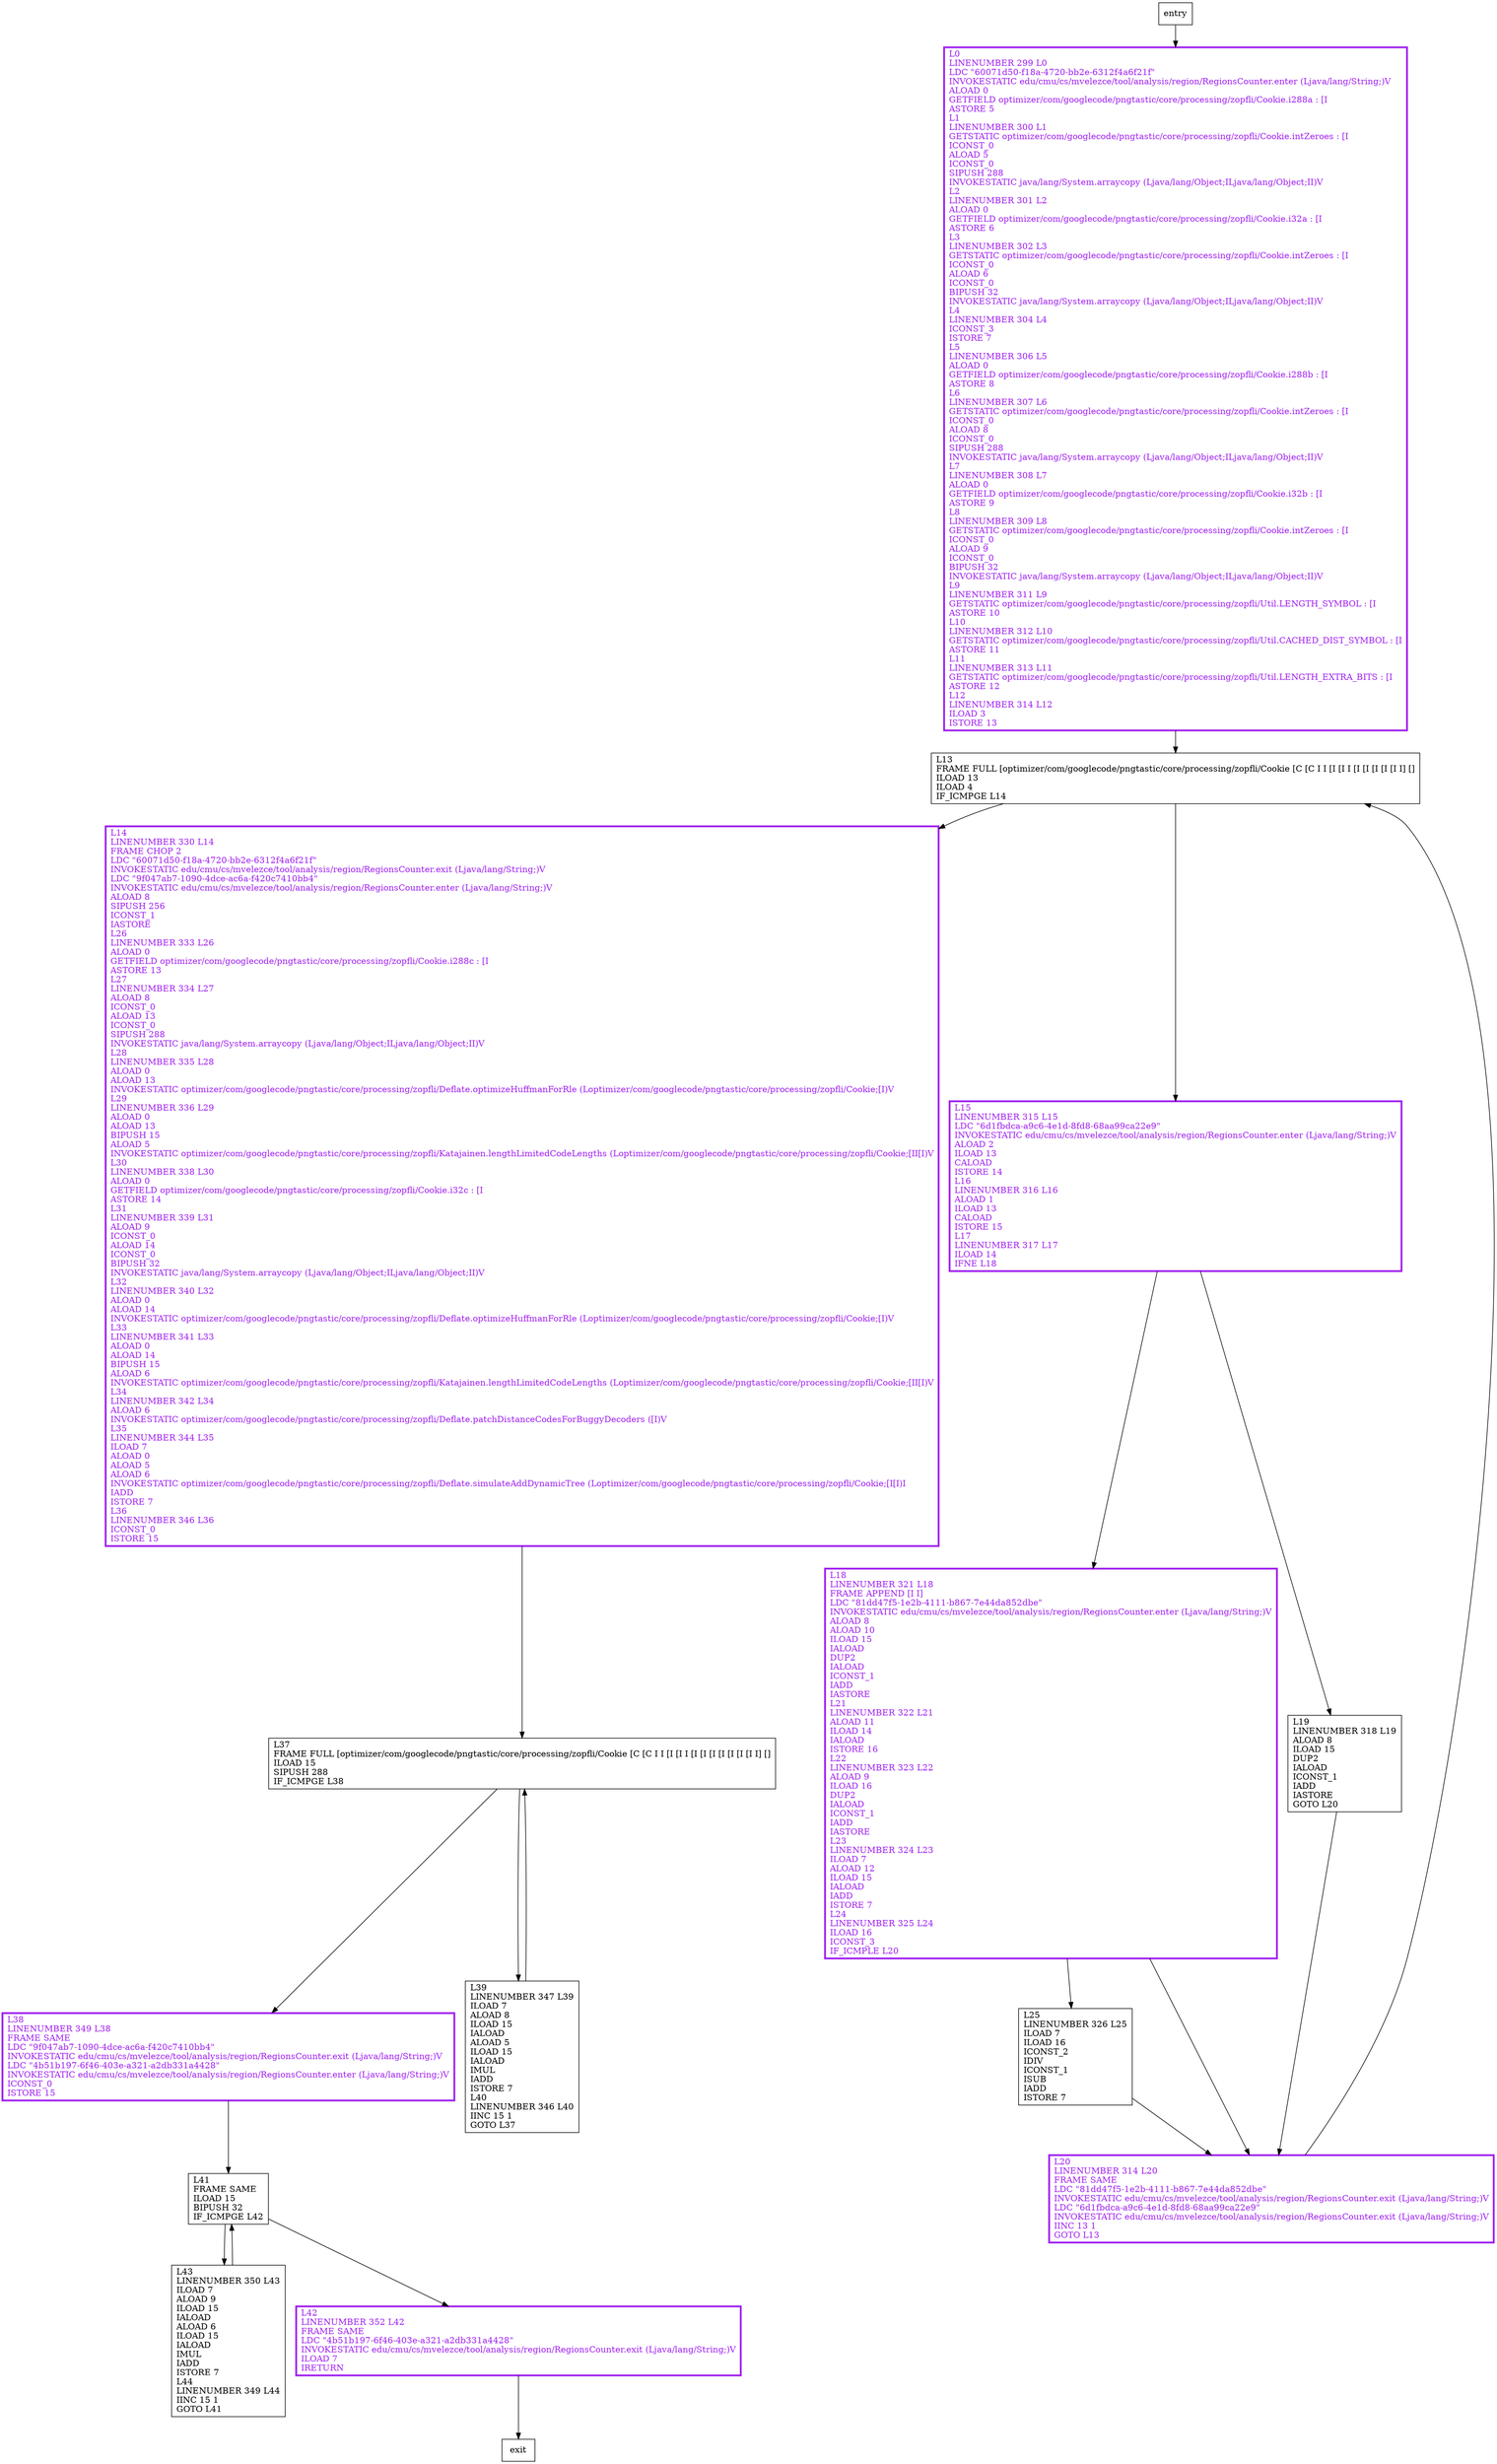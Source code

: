 digraph calculateBlockSize {
node [shape=record];
1756086462 [label="L41\lFRAME SAME\lILOAD 15\lBIPUSH 32\lIF_ICMPGE L42\l"];
470402998 [label="L19\lLINENUMBER 318 L19\lALOAD 8\lILOAD 15\lDUP2\lIALOAD\lICONST_1\lIADD\lIASTORE\lGOTO L20\l"];
1712759060 [label="L25\lLINENUMBER 326 L25\lILOAD 7\lILOAD 16\lICONST_2\lIDIV\lICONST_1\lISUB\lIADD\lISTORE 7\l"];
1175158344 [label="L39\lLINENUMBER 347 L39\lILOAD 7\lALOAD 8\lILOAD 15\lIALOAD\lALOAD 5\lILOAD 15\lIALOAD\lIMUL\lIADD\lISTORE 7\lL40\lLINENUMBER 346 L40\lIINC 15 1\lGOTO L37\l"];
1328107629 [label="L20\lLINENUMBER 314 L20\lFRAME SAME\lLDC \"81dd47f5-1e2b-4111-b867-7e44da852dbe\"\lINVOKESTATIC edu/cmu/cs/mvelezce/tool/analysis/region/RegionsCounter.exit (Ljava/lang/String;)V\lLDC \"6d1fbdca-a9c6-4e1d-8fd8-68aa99ca22e9\"\lINVOKESTATIC edu/cmu/cs/mvelezce/tool/analysis/region/RegionsCounter.exit (Ljava/lang/String;)V\lIINC 13 1\lGOTO L13\l"];
588124093 [label="L14\lLINENUMBER 330 L14\lFRAME CHOP 2\lLDC \"60071d50-f18a-4720-bb2e-6312f4a6f21f\"\lINVOKESTATIC edu/cmu/cs/mvelezce/tool/analysis/region/RegionsCounter.exit (Ljava/lang/String;)V\lLDC \"9f047ab7-1090-4dce-ac6a-f420c7410bb4\"\lINVOKESTATIC edu/cmu/cs/mvelezce/tool/analysis/region/RegionsCounter.enter (Ljava/lang/String;)V\lALOAD 8\lSIPUSH 256\lICONST_1\lIASTORE\lL26\lLINENUMBER 333 L26\lALOAD 0\lGETFIELD optimizer/com/googlecode/pngtastic/core/processing/zopfli/Cookie.i288c : [I\lASTORE 13\lL27\lLINENUMBER 334 L27\lALOAD 8\lICONST_0\lALOAD 13\lICONST_0\lSIPUSH 288\lINVOKESTATIC java/lang/System.arraycopy (Ljava/lang/Object;ILjava/lang/Object;II)V\lL28\lLINENUMBER 335 L28\lALOAD 0\lALOAD 13\lINVOKESTATIC optimizer/com/googlecode/pngtastic/core/processing/zopfli/Deflate.optimizeHuffmanForRle (Loptimizer/com/googlecode/pngtastic/core/processing/zopfli/Cookie;[I)V\lL29\lLINENUMBER 336 L29\lALOAD 0\lALOAD 13\lBIPUSH 15\lALOAD 5\lINVOKESTATIC optimizer/com/googlecode/pngtastic/core/processing/zopfli/Katajainen.lengthLimitedCodeLengths (Loptimizer/com/googlecode/pngtastic/core/processing/zopfli/Cookie;[II[I)V\lL30\lLINENUMBER 338 L30\lALOAD 0\lGETFIELD optimizer/com/googlecode/pngtastic/core/processing/zopfli/Cookie.i32c : [I\lASTORE 14\lL31\lLINENUMBER 339 L31\lALOAD 9\lICONST_0\lALOAD 14\lICONST_0\lBIPUSH 32\lINVOKESTATIC java/lang/System.arraycopy (Ljava/lang/Object;ILjava/lang/Object;II)V\lL32\lLINENUMBER 340 L32\lALOAD 0\lALOAD 14\lINVOKESTATIC optimizer/com/googlecode/pngtastic/core/processing/zopfli/Deflate.optimizeHuffmanForRle (Loptimizer/com/googlecode/pngtastic/core/processing/zopfli/Cookie;[I)V\lL33\lLINENUMBER 341 L33\lALOAD 0\lALOAD 14\lBIPUSH 15\lALOAD 6\lINVOKESTATIC optimizer/com/googlecode/pngtastic/core/processing/zopfli/Katajainen.lengthLimitedCodeLengths (Loptimizer/com/googlecode/pngtastic/core/processing/zopfli/Cookie;[II[I)V\lL34\lLINENUMBER 342 L34\lALOAD 6\lINVOKESTATIC optimizer/com/googlecode/pngtastic/core/processing/zopfli/Deflate.patchDistanceCodesForBuggyDecoders ([I)V\lL35\lLINENUMBER 344 L35\lILOAD 7\lALOAD 0\lALOAD 5\lALOAD 6\lINVOKESTATIC optimizer/com/googlecode/pngtastic/core/processing/zopfli/Deflate.simulateAddDynamicTree (Loptimizer/com/googlecode/pngtastic/core/processing/zopfli/Cookie;[I[I)I\lIADD\lISTORE 7\lL36\lLINENUMBER 346 L36\lICONST_0\lISTORE 15\l"];
1134883945 [label="L38\lLINENUMBER 349 L38\lFRAME SAME\lLDC \"9f047ab7-1090-4dce-ac6a-f420c7410bb4\"\lINVOKESTATIC edu/cmu/cs/mvelezce/tool/analysis/region/RegionsCounter.exit (Ljava/lang/String;)V\lLDC \"4b51b197-6f46-403e-a321-a2db331a4428\"\lINVOKESTATIC edu/cmu/cs/mvelezce/tool/analysis/region/RegionsCounter.enter (Ljava/lang/String;)V\lICONST_0\lISTORE 15\l"];
1976506737 [label="L43\lLINENUMBER 350 L43\lILOAD 7\lALOAD 9\lILOAD 15\lIALOAD\lALOAD 6\lILOAD 15\lIALOAD\lIMUL\lIADD\lISTORE 7\lL44\lLINENUMBER 349 L44\lIINC 15 1\lGOTO L41\l"];
297969040 [label="L13\lFRAME FULL [optimizer/com/googlecode/pngtastic/core/processing/zopfli/Cookie [C [C I I [I [I I [I [I [I [I [I I] []\lILOAD 13\lILOAD 4\lIF_ICMPGE L14\l"];
356275197 [label="L18\lLINENUMBER 321 L18\lFRAME APPEND [I I]\lLDC \"81dd47f5-1e2b-4111-b867-7e44da852dbe\"\lINVOKESTATIC edu/cmu/cs/mvelezce/tool/analysis/region/RegionsCounter.enter (Ljava/lang/String;)V\lALOAD 8\lALOAD 10\lILOAD 15\lIALOAD\lDUP2\lIALOAD\lICONST_1\lIADD\lIASTORE\lL21\lLINENUMBER 322 L21\lALOAD 11\lILOAD 14\lIALOAD\lISTORE 16\lL22\lLINENUMBER 323 L22\lALOAD 9\lILOAD 16\lDUP2\lIALOAD\lICONST_1\lIADD\lIASTORE\lL23\lLINENUMBER 324 L23\lILOAD 7\lALOAD 12\lILOAD 15\lIALOAD\lIADD\lISTORE 7\lL24\lLINENUMBER 325 L24\lILOAD 16\lICONST_3\lIF_ICMPLE L20\l"];
1575652054 [label="L0\lLINENUMBER 299 L0\lLDC \"60071d50-f18a-4720-bb2e-6312f4a6f21f\"\lINVOKESTATIC edu/cmu/cs/mvelezce/tool/analysis/region/RegionsCounter.enter (Ljava/lang/String;)V\lALOAD 0\lGETFIELD optimizer/com/googlecode/pngtastic/core/processing/zopfli/Cookie.i288a : [I\lASTORE 5\lL1\lLINENUMBER 300 L1\lGETSTATIC optimizer/com/googlecode/pngtastic/core/processing/zopfli/Cookie.intZeroes : [I\lICONST_0\lALOAD 5\lICONST_0\lSIPUSH 288\lINVOKESTATIC java/lang/System.arraycopy (Ljava/lang/Object;ILjava/lang/Object;II)V\lL2\lLINENUMBER 301 L2\lALOAD 0\lGETFIELD optimizer/com/googlecode/pngtastic/core/processing/zopfli/Cookie.i32a : [I\lASTORE 6\lL3\lLINENUMBER 302 L3\lGETSTATIC optimizer/com/googlecode/pngtastic/core/processing/zopfli/Cookie.intZeroes : [I\lICONST_0\lALOAD 6\lICONST_0\lBIPUSH 32\lINVOKESTATIC java/lang/System.arraycopy (Ljava/lang/Object;ILjava/lang/Object;II)V\lL4\lLINENUMBER 304 L4\lICONST_3\lISTORE 7\lL5\lLINENUMBER 306 L5\lALOAD 0\lGETFIELD optimizer/com/googlecode/pngtastic/core/processing/zopfli/Cookie.i288b : [I\lASTORE 8\lL6\lLINENUMBER 307 L6\lGETSTATIC optimizer/com/googlecode/pngtastic/core/processing/zopfli/Cookie.intZeroes : [I\lICONST_0\lALOAD 8\lICONST_0\lSIPUSH 288\lINVOKESTATIC java/lang/System.arraycopy (Ljava/lang/Object;ILjava/lang/Object;II)V\lL7\lLINENUMBER 308 L7\lALOAD 0\lGETFIELD optimizer/com/googlecode/pngtastic/core/processing/zopfli/Cookie.i32b : [I\lASTORE 9\lL8\lLINENUMBER 309 L8\lGETSTATIC optimizer/com/googlecode/pngtastic/core/processing/zopfli/Cookie.intZeroes : [I\lICONST_0\lALOAD 9\lICONST_0\lBIPUSH 32\lINVOKESTATIC java/lang/System.arraycopy (Ljava/lang/Object;ILjava/lang/Object;II)V\lL9\lLINENUMBER 311 L9\lGETSTATIC optimizer/com/googlecode/pngtastic/core/processing/zopfli/Util.LENGTH_SYMBOL : [I\lASTORE 10\lL10\lLINENUMBER 312 L10\lGETSTATIC optimizer/com/googlecode/pngtastic/core/processing/zopfli/Util.CACHED_DIST_SYMBOL : [I\lASTORE 11\lL11\lLINENUMBER 313 L11\lGETSTATIC optimizer/com/googlecode/pngtastic/core/processing/zopfli/Util.LENGTH_EXTRA_BITS : [I\lASTORE 12\lL12\lLINENUMBER 314 L12\lILOAD 3\lISTORE 13\l"];
288137345 [label="L42\lLINENUMBER 352 L42\lFRAME SAME\lLDC \"4b51b197-6f46-403e-a321-a2db331a4428\"\lINVOKESTATIC edu/cmu/cs/mvelezce/tool/analysis/region/RegionsCounter.exit (Ljava/lang/String;)V\lILOAD 7\lIRETURN\l"];
356940188 [label="L37\lFRAME FULL [optimizer/com/googlecode/pngtastic/core/processing/zopfli/Cookie [C [C I I [I [I I [I [I [I [I [I [I [I I] []\lILOAD 15\lSIPUSH 288\lIF_ICMPGE L38\l"];
643956466 [label="L15\lLINENUMBER 315 L15\lLDC \"6d1fbdca-a9c6-4e1d-8fd8-68aa99ca22e9\"\lINVOKESTATIC edu/cmu/cs/mvelezce/tool/analysis/region/RegionsCounter.enter (Ljava/lang/String;)V\lALOAD 2\lILOAD 13\lCALOAD\lISTORE 14\lL16\lLINENUMBER 316 L16\lALOAD 1\lILOAD 13\lCALOAD\lISTORE 15\lL17\lLINENUMBER 317 L17\lILOAD 14\lIFNE L18\l"];
entry;
exit;
1756086462 -> 288137345;
1756086462 -> 1976506737;
470402998 -> 1328107629;
1712759060 -> 1328107629;
1175158344 -> 356940188;
1328107629 -> 297969040;
588124093 -> 356940188;
1134883945 -> 1756086462;
1976506737 -> 1756086462;
297969040 -> 588124093;
297969040 -> 643956466;
356275197 -> 1712759060;
356275197 -> 1328107629;
entry -> 1575652054;
1575652054 -> 297969040;
288137345 -> exit;
356940188 -> 1175158344;
356940188 -> 1134883945;
643956466 -> 356275197;
643956466 -> 470402998;
356275197[fontcolor="purple", penwidth=3, color="purple"];
1575652054[fontcolor="purple", penwidth=3, color="purple"];
288137345[fontcolor="purple", penwidth=3, color="purple"];
1328107629[fontcolor="purple", penwidth=3, color="purple"];
588124093[fontcolor="purple", penwidth=3, color="purple"];
1134883945[fontcolor="purple", penwidth=3, color="purple"];
643956466[fontcolor="purple", penwidth=3, color="purple"];
}
